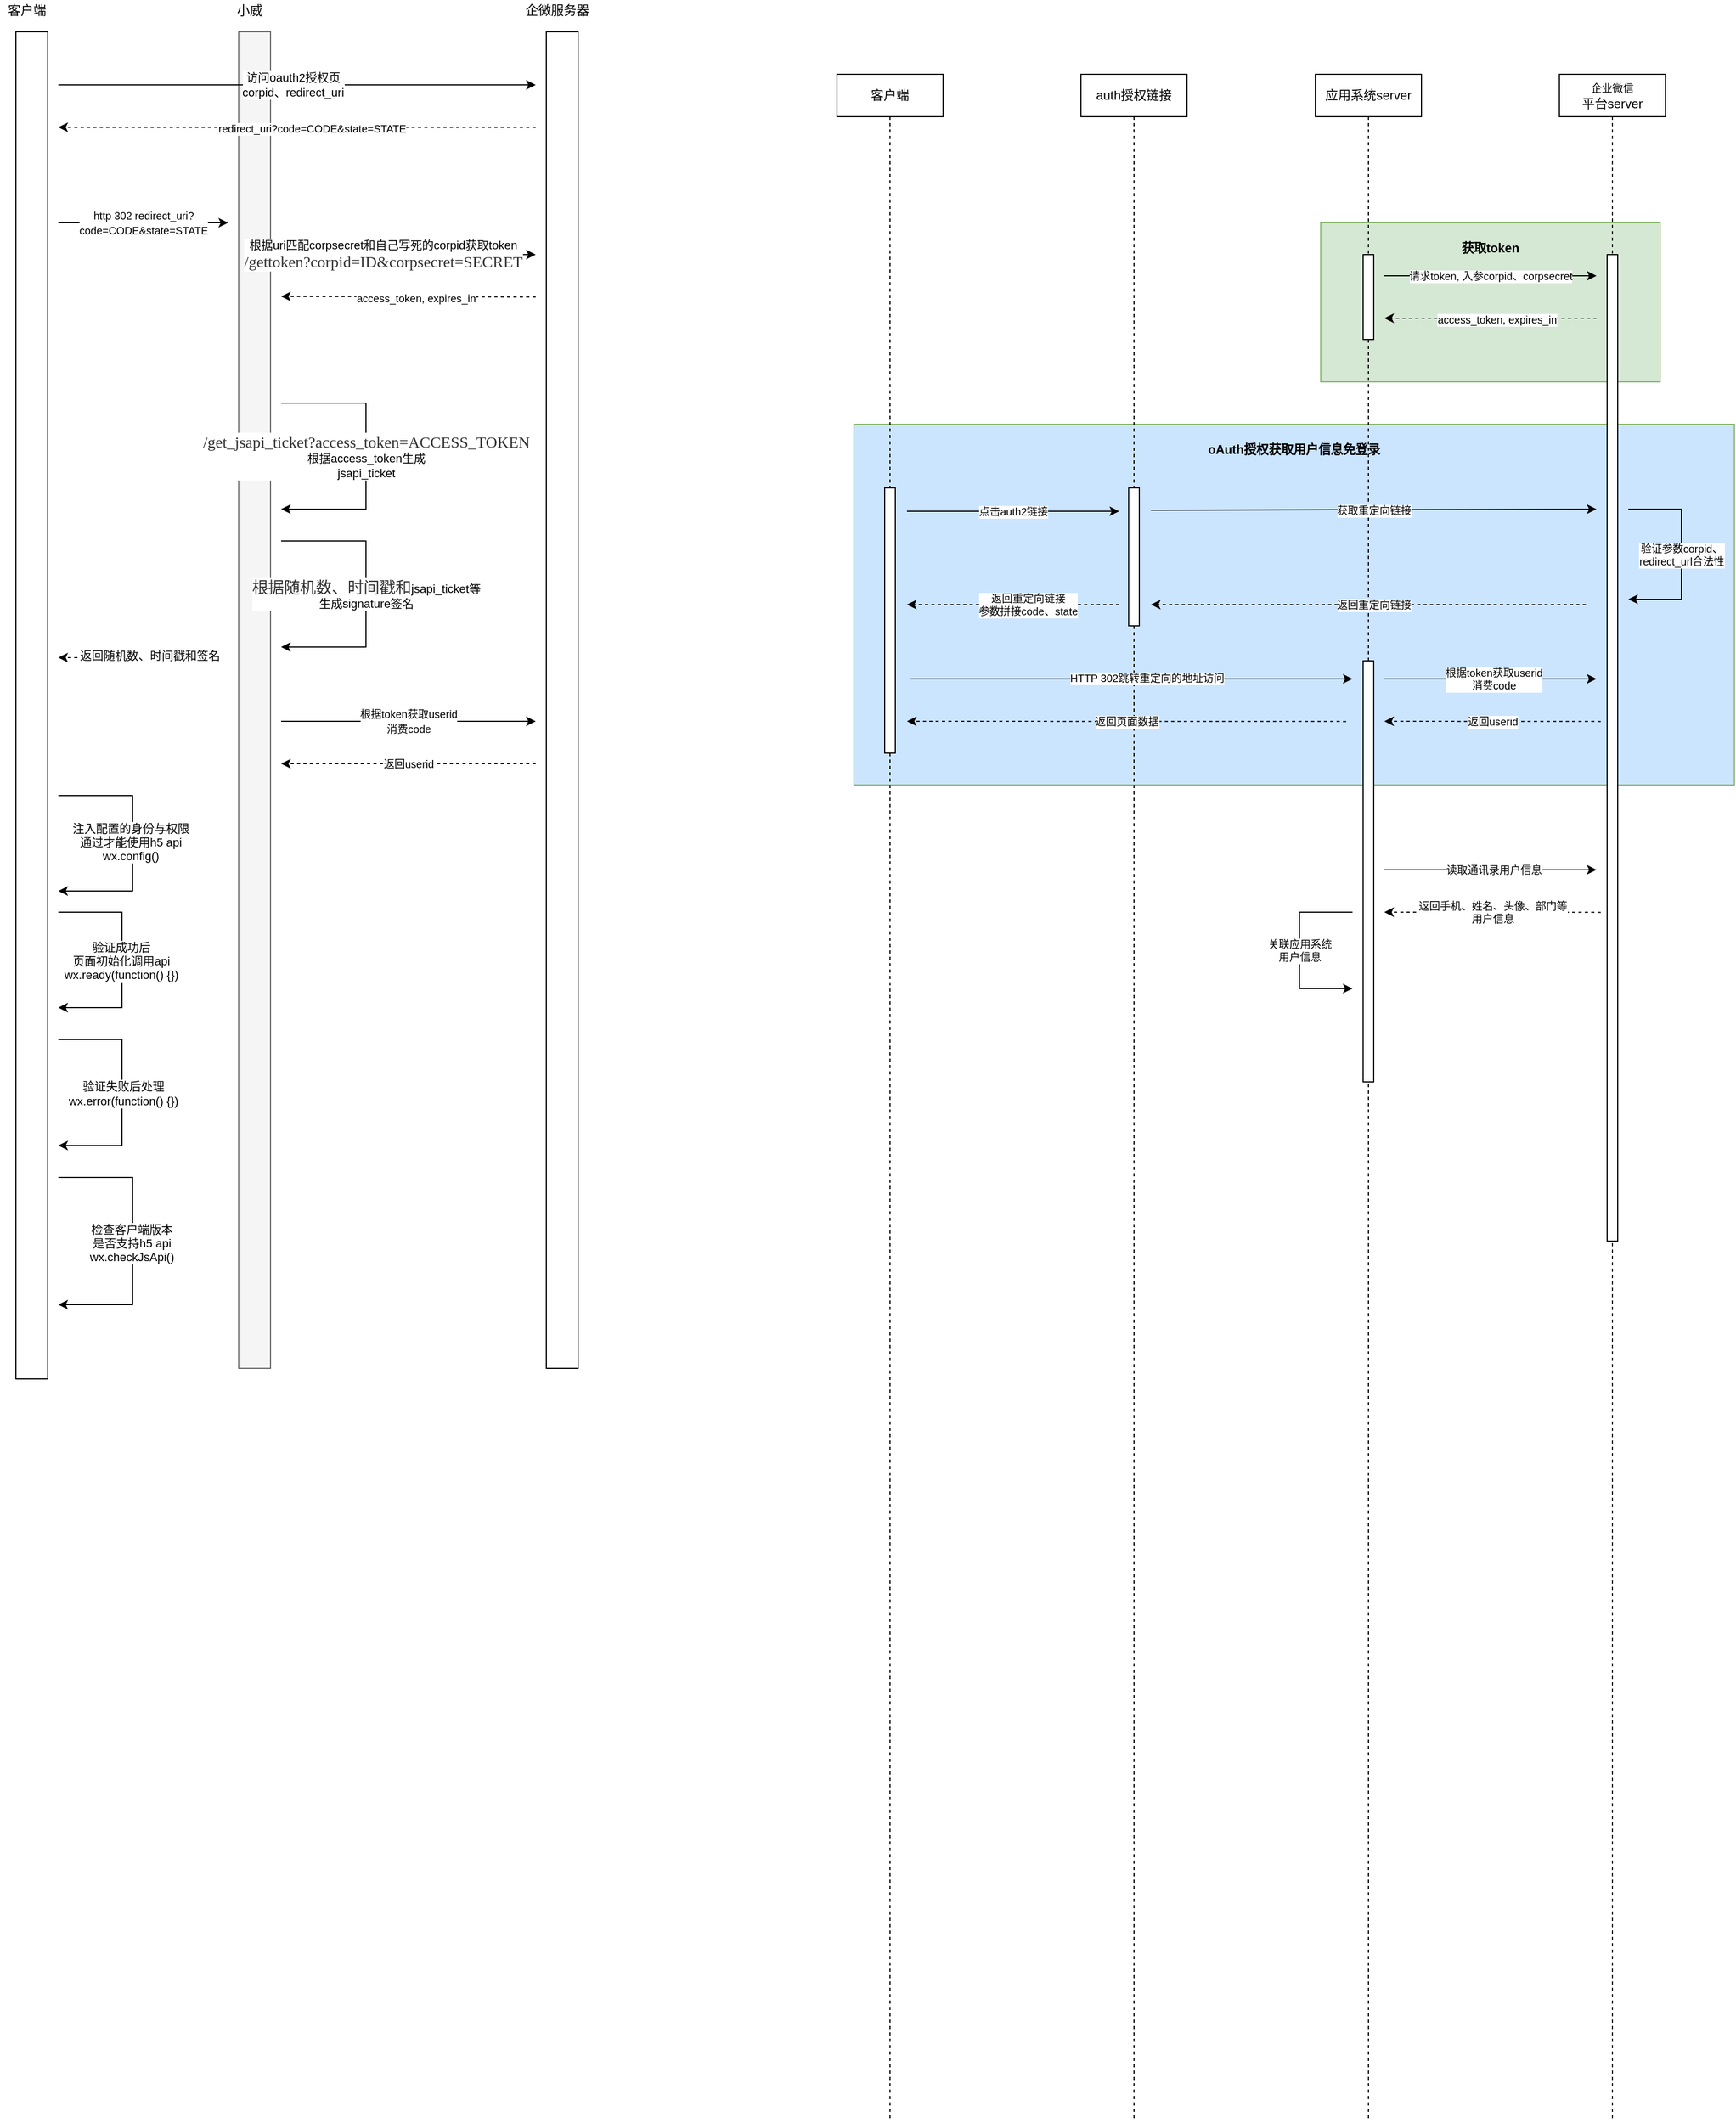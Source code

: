 <mxfile version="16.0.3" type="github">
  <diagram id="wFE0QG_FPsp0jaGvCLVb" name="Page-1">
    <mxGraphModel dx="1796" dy="532" grid="1" gridSize="10" guides="1" tooltips="1" connect="1" arrows="1" fold="1" page="1" pageScale="1" pageWidth="850" pageHeight="1100" math="0" shadow="0">
      <root>
        <mxCell id="0" />
        <mxCell id="1" parent="0" />
        <mxCell id="-BD_mY3rdzX9CCHZaYfn-6" value="&lt;h3 style=&quot;line-height: 0.8&quot;&gt;获取token&lt;/h3&gt;" style="rounded=0;whiteSpace=wrap;html=1;fontSize=10;verticalAlign=top;fillColor=#d5e8d4;strokeColor=#82b366;" parent="1" vertex="1">
          <mxGeometry x="420" y="210" width="320" height="150" as="geometry" />
        </mxCell>
        <mxCell id="-BD_mY3rdzX9CCHZaYfn-28" value="&lt;h3 style=&quot;line-height: 0.8&quot;&gt;oAuth授权获取用户信息免登录&lt;/h3&gt;" style="rounded=0;whiteSpace=wrap;html=1;fontSize=10;verticalAlign=top;fillColor=#CCE5FF;strokeColor=#82b366;" parent="1" vertex="1">
          <mxGeometry x="-20" y="400" width="830" height="340" as="geometry" />
        </mxCell>
        <mxCell id="q2xAD3V1H3Vini_aAaJG-2" value="应用系统server" style="shape=umlLifeline;perimeter=lifelinePerimeter;whiteSpace=wrap;html=1;container=1;collapsible=0;recursiveResize=0;outlineConnect=0;" parent="1" vertex="1">
          <mxGeometry x="415" y="70" width="100" height="1930" as="geometry" />
        </mxCell>
        <mxCell id="q2xAD3V1H3Vini_aAaJG-1" value="" style="html=1;points=[];perimeter=orthogonalPerimeter;" parent="1" vertex="1">
          <mxGeometry x="460" y="240" width="10" height="80" as="geometry" />
        </mxCell>
        <mxCell id="-BD_mY3rdzX9CCHZaYfn-1" value="&lt;font style=&quot;font-size: 10px&quot;&gt;企业微信&lt;/font&gt;&lt;br&gt;平台server" style="shape=umlLifeline;perimeter=lifelinePerimeter;whiteSpace=wrap;html=1;container=1;collapsible=0;recursiveResize=0;outlineConnect=0;" parent="1" vertex="1">
          <mxGeometry x="645" y="70" width="100" height="1930" as="geometry" />
        </mxCell>
        <mxCell id="-BD_mY3rdzX9CCHZaYfn-2" value="" style="html=1;points=[];perimeter=orthogonalPerimeter;" parent="-BD_mY3rdzX9CCHZaYfn-1" vertex="1">
          <mxGeometry x="45" y="170" width="10" height="930" as="geometry" />
        </mxCell>
        <mxCell id="-BD_mY3rdzX9CCHZaYfn-16" value="验证参数corpid、&lt;br&gt;redirect_url合法性" style="endArrow=classic;html=1;rounded=0;fontFamily=Helvetica;fontSize=10;fontColor=default;" parent="-BD_mY3rdzX9CCHZaYfn-1" edge="1">
          <mxGeometry width="50" height="50" relative="1" as="geometry">
            <mxPoint x="65" y="410" as="sourcePoint" />
            <mxPoint x="65" y="495" as="targetPoint" />
            <Array as="points">
              <mxPoint x="115" y="410" />
              <mxPoint x="115" y="495" />
            </Array>
          </mxGeometry>
        </mxCell>
        <mxCell id="-BD_mY3rdzX9CCHZaYfn-3" value="请求token, 入参corpid、corpsecret" style="endArrow=classic;html=1;rounded=0;fontSize=10;" parent="1" edge="1">
          <mxGeometry width="50" height="50" relative="1" as="geometry">
            <mxPoint x="480" y="260" as="sourcePoint" />
            <mxPoint x="680" y="260" as="targetPoint" />
            <Array as="points">
              <mxPoint x="620" y="260" />
            </Array>
          </mxGeometry>
        </mxCell>
        <mxCell id="-BD_mY3rdzX9CCHZaYfn-4" value="" style="endArrow=classic;html=1;rounded=0;fontSize=10;dashed=1;" parent="1" edge="1">
          <mxGeometry width="50" height="50" relative="1" as="geometry">
            <mxPoint x="680" y="300" as="sourcePoint" />
            <mxPoint x="480" y="300" as="targetPoint" />
          </mxGeometry>
        </mxCell>
        <mxCell id="-BD_mY3rdzX9CCHZaYfn-5" value="access_token, expires_in" style="edgeLabel;html=1;align=center;verticalAlign=middle;resizable=0;points=[];fontSize=10;" parent="-BD_mY3rdzX9CCHZaYfn-4" vertex="1" connectable="0">
          <mxGeometry x="-0.06" y="1" relative="1" as="geometry">
            <mxPoint as="offset" />
          </mxGeometry>
        </mxCell>
        <mxCell id="-BD_mY3rdzX9CCHZaYfn-8" value="auth授权链接" style="shape=umlLifeline;perimeter=lifelinePerimeter;whiteSpace=wrap;html=1;container=1;collapsible=0;recursiveResize=0;outlineConnect=0;" parent="1" vertex="1">
          <mxGeometry x="194" y="70" width="100" height="1930" as="geometry" />
        </mxCell>
        <mxCell id="-BD_mY3rdzX9CCHZaYfn-9" value="客户端" style="shape=umlLifeline;perimeter=lifelinePerimeter;whiteSpace=wrap;html=1;container=1;collapsible=0;recursiveResize=0;outlineConnect=0;" parent="1" vertex="1">
          <mxGeometry x="-36" y="70" width="100" height="1930" as="geometry" />
        </mxCell>
        <mxCell id="-BD_mY3rdzX9CCHZaYfn-10" value="" style="html=1;points=[];perimeter=orthogonalPerimeter;rounded=0;fontFamily=Helvetica;fontSize=10;fontColor=default;strokeColor=default;fillColor=default;" parent="-BD_mY3rdzX9CCHZaYfn-9" vertex="1">
          <mxGeometry x="45" y="390" width="10" height="250" as="geometry" />
        </mxCell>
        <mxCell id="-BD_mY3rdzX9CCHZaYfn-11" value="" style="html=1;points=[];perimeter=orthogonalPerimeter;rounded=0;fontFamily=Helvetica;fontSize=10;fontColor=default;strokeColor=default;fillColor=default;" parent="1" vertex="1">
          <mxGeometry x="239" y="460" width="10" height="130" as="geometry" />
        </mxCell>
        <mxCell id="-BD_mY3rdzX9CCHZaYfn-13" value="点击auth2链接" style="endArrow=classic;html=1;rounded=0;fontFamily=Helvetica;fontSize=10;fontColor=default;" parent="1" edge="1">
          <mxGeometry width="50" height="50" relative="1" as="geometry">
            <mxPoint x="30" y="482" as="sourcePoint" />
            <mxPoint x="230" y="482" as="targetPoint" />
          </mxGeometry>
        </mxCell>
        <mxCell id="-BD_mY3rdzX9CCHZaYfn-14" value="" style="endArrow=classic;html=1;rounded=0;fontFamily=Helvetica;fontSize=10;fontColor=default;" parent="1" edge="1">
          <mxGeometry width="50" height="50" relative="1" as="geometry">
            <mxPoint x="260" y="481" as="sourcePoint" />
            <mxPoint x="680" y="480" as="targetPoint" />
          </mxGeometry>
        </mxCell>
        <mxCell id="-BD_mY3rdzX9CCHZaYfn-15" value="获取重定向链接" style="edgeLabel;html=1;align=center;verticalAlign=middle;resizable=0;points=[];fontSize=10;fontFamily=Helvetica;fontColor=default;" parent="-BD_mY3rdzX9CCHZaYfn-14" vertex="1" connectable="0">
          <mxGeometry x="0.162" relative="1" as="geometry">
            <mxPoint x="-34" as="offset" />
          </mxGeometry>
        </mxCell>
        <mxCell id="-BD_mY3rdzX9CCHZaYfn-17" value="" style="endArrow=classic;html=1;rounded=0;fontFamily=Helvetica;fontSize=10;fontColor=default;dashed=1;" parent="1" edge="1">
          <mxGeometry width="50" height="50" relative="1" as="geometry">
            <mxPoint x="670" y="570" as="sourcePoint" />
            <mxPoint x="260" y="570" as="targetPoint" />
          </mxGeometry>
        </mxCell>
        <mxCell id="-BD_mY3rdzX9CCHZaYfn-18" value="返回重定向链接" style="edgeLabel;html=1;align=center;verticalAlign=middle;resizable=0;points=[];fontSize=10;fontFamily=Helvetica;fontColor=default;" parent="-BD_mY3rdzX9CCHZaYfn-17" vertex="1" connectable="0">
          <mxGeometry x="0.088" relative="1" as="geometry">
            <mxPoint x="23" as="offset" />
          </mxGeometry>
        </mxCell>
        <mxCell id="-BD_mY3rdzX9CCHZaYfn-19" value="" style="endArrow=classic;html=1;rounded=0;fontFamily=Helvetica;fontSize=10;fontColor=default;dashed=1;" parent="1" edge="1">
          <mxGeometry width="50" height="50" relative="1" as="geometry">
            <mxPoint x="230" y="570" as="sourcePoint" />
            <mxPoint x="30" y="570" as="targetPoint" />
          </mxGeometry>
        </mxCell>
        <mxCell id="-BD_mY3rdzX9CCHZaYfn-20" value="返回重定向链接&lt;br&gt;参数拼接code、state" style="edgeLabel;html=1;align=center;verticalAlign=middle;resizable=0;points=[];fontSize=10;fontFamily=Helvetica;fontColor=default;" parent="-BD_mY3rdzX9CCHZaYfn-19" vertex="1" connectable="0">
          <mxGeometry x="0.088" relative="1" as="geometry">
            <mxPoint x="23" as="offset" />
          </mxGeometry>
        </mxCell>
        <mxCell id="-BD_mY3rdzX9CCHZaYfn-21" value="" style="html=1;points=[];perimeter=orthogonalPerimeter;" parent="1" vertex="1">
          <mxGeometry x="460" y="623" width="10" height="397" as="geometry" />
        </mxCell>
        <mxCell id="-BD_mY3rdzX9CCHZaYfn-22" value="" style="endArrow=classic;html=1;rounded=0;fontFamily=Helvetica;fontSize=10;fontColor=default;" parent="1" edge="1">
          <mxGeometry width="50" height="50" relative="1" as="geometry">
            <mxPoint x="33.5" y="640" as="sourcePoint" />
            <mxPoint x="450" y="640" as="targetPoint" />
          </mxGeometry>
        </mxCell>
        <mxCell id="-BD_mY3rdzX9CCHZaYfn-23" value="HTTP 302跳转重定向的地址访问" style="edgeLabel;html=1;align=center;verticalAlign=middle;resizable=0;points=[];fontSize=10;fontFamily=Helvetica;fontColor=default;" parent="-BD_mY3rdzX9CCHZaYfn-22" vertex="1" connectable="0">
          <mxGeometry x="0.064" y="1" relative="1" as="geometry">
            <mxPoint x="1" as="offset" />
          </mxGeometry>
        </mxCell>
        <mxCell id="-BD_mY3rdzX9CCHZaYfn-24" value="" style="endArrow=classic;html=1;rounded=0;fontFamily=Helvetica;fontSize=10;fontColor=default;" parent="1" edge="1">
          <mxGeometry width="50" height="50" relative="1" as="geometry">
            <mxPoint x="480" y="640" as="sourcePoint" />
            <mxPoint x="680" y="640" as="targetPoint" />
          </mxGeometry>
        </mxCell>
        <mxCell id="-BD_mY3rdzX9CCHZaYfn-25" value="根据token获取userid&lt;br&gt;消费code" style="edgeLabel;html=1;align=center;verticalAlign=middle;resizable=0;points=[];fontSize=10;fontFamily=Helvetica;fontColor=default;" parent="-BD_mY3rdzX9CCHZaYfn-24" vertex="1" connectable="0">
          <mxGeometry x="0.03" relative="1" as="geometry">
            <mxPoint as="offset" />
          </mxGeometry>
        </mxCell>
        <mxCell id="-BD_mY3rdzX9CCHZaYfn-26" value="返回userid" style="endArrow=classic;html=1;rounded=0;fontFamily=Helvetica;fontSize=10;fontColor=default;exitX=-0.4;exitY=0.603;exitDx=0;exitDy=0;exitPerimeter=0;dashed=1;" parent="1" edge="1">
          <mxGeometry width="50" height="50" relative="1" as="geometry">
            <mxPoint x="684" y="680.19" as="sourcePoint" />
            <mxPoint x="480" y="680" as="targetPoint" />
          </mxGeometry>
        </mxCell>
        <mxCell id="-BD_mY3rdzX9CCHZaYfn-27" value="返回页面数据" style="endArrow=classic;html=1;rounded=0;fontFamily=Helvetica;fontSize=10;fontColor=default;exitX=-0.4;exitY=0.603;exitDx=0;exitDy=0;exitPerimeter=0;dashed=1;" parent="1" edge="1">
          <mxGeometry width="50" height="50" relative="1" as="geometry">
            <mxPoint x="444" y="680.19" as="sourcePoint" />
            <mxPoint x="30" y="680" as="targetPoint" />
          </mxGeometry>
        </mxCell>
        <mxCell id="-BD_mY3rdzX9CCHZaYfn-31" value="" style="endArrow=classic;html=1;rounded=0;fontFamily=Helvetica;fontSize=10;fontColor=default;" parent="1" edge="1">
          <mxGeometry width="50" height="50" relative="1" as="geometry">
            <mxPoint x="480" y="820" as="sourcePoint" />
            <mxPoint x="680" y="820" as="targetPoint" />
          </mxGeometry>
        </mxCell>
        <mxCell id="-BD_mY3rdzX9CCHZaYfn-32" value="读取通讯录用户信息" style="edgeLabel;html=1;align=center;verticalAlign=middle;resizable=0;points=[];fontSize=10;fontFamily=Helvetica;fontColor=default;" parent="-BD_mY3rdzX9CCHZaYfn-31" vertex="1" connectable="0">
          <mxGeometry x="0.03" relative="1" as="geometry">
            <mxPoint as="offset" />
          </mxGeometry>
        </mxCell>
        <mxCell id="-BD_mY3rdzX9CCHZaYfn-33" value="返回手机、姓名、头像、部门等&lt;br&gt;用户信息" style="endArrow=classic;html=1;rounded=0;fontFamily=Helvetica;fontSize=10;fontColor=default;exitX=-0.4;exitY=0.603;exitDx=0;exitDy=0;exitPerimeter=0;dashed=1;" parent="1" edge="1">
          <mxGeometry width="50" height="50" relative="1" as="geometry">
            <mxPoint x="684" y="860.19" as="sourcePoint" />
            <mxPoint x="480" y="860" as="targetPoint" />
          </mxGeometry>
        </mxCell>
        <mxCell id="-BD_mY3rdzX9CCHZaYfn-34" value="关联应用系统&lt;br&gt;用户信息" style="endArrow=classic;html=1;rounded=0;fontFamily=Helvetica;fontSize=10;fontColor=default;" parent="1" edge="1">
          <mxGeometry width="50" height="50" relative="1" as="geometry">
            <mxPoint x="450" y="860" as="sourcePoint" />
            <mxPoint x="450" y="932" as="targetPoint" />
            <Array as="points">
              <mxPoint x="400" y="860" />
              <mxPoint x="400" y="932" />
            </Array>
          </mxGeometry>
        </mxCell>
        <mxCell id="G3MdLucBdsFfCBGvvRXr-1" value="" style="rounded=0;whiteSpace=wrap;html=1;" vertex="1" parent="1">
          <mxGeometry x="-810" y="30" width="30" height="1270" as="geometry" />
        </mxCell>
        <mxCell id="G3MdLucBdsFfCBGvvRXr-2" value="" style="rounded=0;whiteSpace=wrap;html=1;fillColor=#f5f5f5;fontColor=#333333;strokeColor=#666666;" vertex="1" parent="1">
          <mxGeometry x="-600" y="30" width="30" height="1260" as="geometry" />
        </mxCell>
        <mxCell id="G3MdLucBdsFfCBGvvRXr-3" value="" style="endArrow=classic;html=1;rounded=0;" edge="1" parent="1">
          <mxGeometry width="50" height="50" relative="1" as="geometry">
            <mxPoint x="-770" y="80" as="sourcePoint" />
            <mxPoint x="-320" y="80" as="targetPoint" />
          </mxGeometry>
        </mxCell>
        <mxCell id="G3MdLucBdsFfCBGvvRXr-4" value="访问oauth2授权页&lt;br&gt;corpid、redirect_uri" style="edgeLabel;html=1;align=center;verticalAlign=middle;resizable=0;points=[];" vertex="1" connectable="0" parent="G3MdLucBdsFfCBGvvRXr-3">
          <mxGeometry x="-0.2" relative="1" as="geometry">
            <mxPoint x="41" as="offset" />
          </mxGeometry>
        </mxCell>
        <mxCell id="G3MdLucBdsFfCBGvvRXr-7" value="" style="endArrow=classic;html=1;rounded=0;" edge="1" parent="1">
          <mxGeometry width="50" height="50" relative="1" as="geometry">
            <mxPoint x="-560" y="380" as="sourcePoint" />
            <mxPoint x="-560" y="480" as="targetPoint" />
            <Array as="points">
              <mxPoint x="-480" y="380" />
              <mxPoint x="-480" y="480" />
            </Array>
          </mxGeometry>
        </mxCell>
        <mxCell id="G3MdLucBdsFfCBGvvRXr-13" value="&lt;span style=&quot;color: rgb(51 , 51 , 51) ; font-family: &amp;#34;pingfang sc&amp;#34; , &amp;#34;microsoft yahei&amp;#34; , &amp;#34;arial regular&amp;#34; ; font-size: 15px&quot;&gt;/get_jsapi_ticket?access_token=ACCESS_TOKEN&lt;/span&gt;&lt;br&gt;根据access_token生成&lt;br&gt;jsapi_ticket" style="edgeLabel;html=1;align=center;verticalAlign=middle;resizable=0;points=[];" vertex="1" connectable="0" parent="G3MdLucBdsFfCBGvvRXr-7">
          <mxGeometry relative="1" as="geometry">
            <mxPoint as="offset" />
          </mxGeometry>
        </mxCell>
        <mxCell id="G3MdLucBdsFfCBGvvRXr-8" value="" style="rounded=0;whiteSpace=wrap;html=1;" vertex="1" parent="1">
          <mxGeometry x="-310" y="30" width="30" height="1260" as="geometry" />
        </mxCell>
        <mxCell id="G3MdLucBdsFfCBGvvRXr-9" value="" style="endArrow=classic;html=1;rounded=0;" edge="1" parent="1">
          <mxGeometry width="50" height="50" relative="1" as="geometry">
            <mxPoint x="-560" y="240" as="sourcePoint" />
            <mxPoint x="-320" y="240" as="targetPoint" />
          </mxGeometry>
        </mxCell>
        <mxCell id="G3MdLucBdsFfCBGvvRXr-10" value="根据uri匹配corpsecret和自己写死的corpid获取token&lt;br&gt;&lt;span style=&quot;color: rgb(51 , 51 , 51) ; font-family: &amp;#34;pingfang sc&amp;#34; , &amp;#34;microsoft yahei&amp;#34; , &amp;#34;arial regular&amp;#34; ; font-size: 15px&quot;&gt;/gettoken?corpid=ID&amp;amp;corpsecret=SECRET&lt;/span&gt;" style="edgeLabel;html=1;align=center;verticalAlign=middle;resizable=0;points=[];" vertex="1" connectable="0" parent="G3MdLucBdsFfCBGvvRXr-9">
          <mxGeometry x="-0.2" relative="1" as="geometry">
            <mxPoint as="offset" />
          </mxGeometry>
        </mxCell>
        <mxCell id="G3MdLucBdsFfCBGvvRXr-11" value="" style="endArrow=classic;html=1;rounded=0;fontSize=10;dashed=1;" edge="1" parent="1">
          <mxGeometry width="50" height="50" relative="1" as="geometry">
            <mxPoint x="-320" y="280" as="sourcePoint" />
            <mxPoint x="-560" y="279.5" as="targetPoint" />
          </mxGeometry>
        </mxCell>
        <mxCell id="G3MdLucBdsFfCBGvvRXr-12" value="access_token, expires_in" style="edgeLabel;html=1;align=center;verticalAlign=middle;resizable=0;points=[];fontSize=10;" vertex="1" connectable="0" parent="G3MdLucBdsFfCBGvvRXr-11">
          <mxGeometry x="-0.06" y="1" relative="1" as="geometry">
            <mxPoint as="offset" />
          </mxGeometry>
        </mxCell>
        <mxCell id="G3MdLucBdsFfCBGvvRXr-14" value="" style="endArrow=classic;html=1;rounded=0;" edge="1" parent="1">
          <mxGeometry width="50" height="50" relative="1" as="geometry">
            <mxPoint x="-560" y="510" as="sourcePoint" />
            <mxPoint x="-560" y="610" as="targetPoint" />
            <Array as="points">
              <mxPoint x="-480" y="510" />
              <mxPoint x="-480" y="610" />
            </Array>
          </mxGeometry>
        </mxCell>
        <mxCell id="G3MdLucBdsFfCBGvvRXr-15" value="&lt;font color=&quot;#333333&quot; face=&quot;pingfang sc, microsoft yahei, arial regular&quot;&gt;&lt;span style=&quot;font-size: 15px&quot;&gt;根据随机数、时间戳和&lt;/span&gt;&lt;/font&gt;jsapi_ticket等&lt;br&gt;生成signature签名" style="edgeLabel;html=1;align=center;verticalAlign=middle;resizable=0;points=[];" vertex="1" connectable="0" parent="G3MdLucBdsFfCBGvvRXr-14">
          <mxGeometry relative="1" as="geometry">
            <mxPoint as="offset" />
          </mxGeometry>
        </mxCell>
        <mxCell id="G3MdLucBdsFfCBGvvRXr-16" value="" style="endArrow=classic;html=1;rounded=0;dashed=1;" edge="1" parent="1">
          <mxGeometry width="50" height="50" relative="1" as="geometry">
            <mxPoint x="-620" y="620" as="sourcePoint" />
            <mxPoint x="-770" y="620" as="targetPoint" />
          </mxGeometry>
        </mxCell>
        <mxCell id="G3MdLucBdsFfCBGvvRXr-17" value="返回随机数、时间戳和签名" style="edgeLabel;html=1;align=center;verticalAlign=middle;resizable=0;points=[];" vertex="1" connectable="0" parent="G3MdLucBdsFfCBGvvRXr-16">
          <mxGeometry x="-0.147" y="-2" relative="1" as="geometry">
            <mxPoint as="offset" />
          </mxGeometry>
        </mxCell>
        <mxCell id="G3MdLucBdsFfCBGvvRXr-18" value="" style="endArrow=classic;html=1;rounded=0;" edge="1" parent="1">
          <mxGeometry width="50" height="50" relative="1" as="geometry">
            <mxPoint x="-770" y="1110" as="sourcePoint" />
            <mxPoint x="-770" y="1230" as="targetPoint" />
            <Array as="points">
              <mxPoint x="-700" y="1110" />
              <mxPoint x="-700" y="1230" />
            </Array>
          </mxGeometry>
        </mxCell>
        <mxCell id="G3MdLucBdsFfCBGvvRXr-19" value="检查客户端版本&lt;br&gt;是否支持h5 api&lt;br&gt;wx.checkJsApi()" style="edgeLabel;html=1;align=center;verticalAlign=middle;resizable=0;points=[];" vertex="1" connectable="0" parent="G3MdLucBdsFfCBGvvRXr-18">
          <mxGeometry x="0.227" relative="1" as="geometry">
            <mxPoint x="-1" y="-28" as="offset" />
          </mxGeometry>
        </mxCell>
        <mxCell id="G3MdLucBdsFfCBGvvRXr-20" value="" style="endArrow=classic;html=1;rounded=0;" edge="1" parent="1">
          <mxGeometry width="50" height="50" relative="1" as="geometry">
            <mxPoint x="-770" y="750" as="sourcePoint" />
            <mxPoint x="-770" y="840" as="targetPoint" />
            <Array as="points">
              <mxPoint x="-700" y="750" />
              <mxPoint x="-700" y="840" />
            </Array>
          </mxGeometry>
        </mxCell>
        <mxCell id="G3MdLucBdsFfCBGvvRXr-21" value="注入配置的身份与权限&lt;br&gt;通过才能使用h5 api&lt;br&gt;wx.config()" style="edgeLabel;html=1;align=center;verticalAlign=middle;resizable=0;points=[];" vertex="1" connectable="0" parent="G3MdLucBdsFfCBGvvRXr-20">
          <mxGeometry x="0.227" relative="1" as="geometry">
            <mxPoint x="-2" y="-27" as="offset" />
          </mxGeometry>
        </mxCell>
        <mxCell id="G3MdLucBdsFfCBGvvRXr-22" value="" style="endArrow=classic;html=1;rounded=0;" edge="1" parent="1">
          <mxGeometry width="50" height="50" relative="1" as="geometry">
            <mxPoint x="-770" y="860" as="sourcePoint" />
            <mxPoint x="-770" y="950" as="targetPoint" />
            <Array as="points">
              <mxPoint x="-710" y="860" />
              <mxPoint x="-710" y="950" />
            </Array>
          </mxGeometry>
        </mxCell>
        <mxCell id="G3MdLucBdsFfCBGvvRXr-23" value="验证成功后&lt;br&gt;页面初始化调用api&lt;br&gt;wx.ready(function() {})" style="edgeLabel;html=1;align=center;verticalAlign=middle;resizable=0;points=[];" vertex="1" connectable="0" parent="G3MdLucBdsFfCBGvvRXr-22">
          <mxGeometry x="0.227" relative="1" as="geometry">
            <mxPoint x="-1" y="-23" as="offset" />
          </mxGeometry>
        </mxCell>
        <mxCell id="G3MdLucBdsFfCBGvvRXr-24" value="" style="endArrow=classic;html=1;rounded=0;" edge="1" parent="1">
          <mxGeometry width="50" height="50" relative="1" as="geometry">
            <mxPoint x="-770" y="980" as="sourcePoint" />
            <mxPoint x="-770" y="1080" as="targetPoint" />
            <Array as="points">
              <mxPoint x="-710" y="980" />
              <mxPoint x="-710" y="1080" />
            </Array>
          </mxGeometry>
        </mxCell>
        <mxCell id="G3MdLucBdsFfCBGvvRXr-25" value="验证失败后处理&lt;br&gt;wx.error(function() {})" style="edgeLabel;html=1;align=center;verticalAlign=middle;resizable=0;points=[];" vertex="1" connectable="0" parent="G3MdLucBdsFfCBGvvRXr-24">
          <mxGeometry x="0.227" relative="1" as="geometry">
            <mxPoint x="1" y="-24" as="offset" />
          </mxGeometry>
        </mxCell>
        <mxCell id="G3MdLucBdsFfCBGvvRXr-26" value="" style="endArrow=classic;html=1;rounded=0;fontSize=10;dashed=1;" edge="1" parent="1">
          <mxGeometry width="50" height="50" relative="1" as="geometry">
            <mxPoint x="-320" y="120" as="sourcePoint" />
            <mxPoint x="-770" y="120" as="targetPoint" />
          </mxGeometry>
        </mxCell>
        <mxCell id="G3MdLucBdsFfCBGvvRXr-27" value="redirect_uri?code=CODE&amp;amp;state=STATE" style="edgeLabel;html=1;align=center;verticalAlign=middle;resizable=0;points=[];fontSize=10;" vertex="1" connectable="0" parent="G3MdLucBdsFfCBGvvRXr-26">
          <mxGeometry x="-0.06" y="1" relative="1" as="geometry">
            <mxPoint as="offset" />
          </mxGeometry>
        </mxCell>
        <mxCell id="G3MdLucBdsFfCBGvvRXr-28" value="&lt;span style=&quot;font-size: 10px&quot;&gt;http 302 redirect_uri?&lt;br&gt;code=CODE&amp;amp;state=STATE&lt;/span&gt;" style="endArrow=classic;html=1;rounded=0;" edge="1" parent="1">
          <mxGeometry width="50" height="50" relative="1" as="geometry">
            <mxPoint x="-770" y="210" as="sourcePoint" />
            <mxPoint x="-610" y="210" as="targetPoint" />
          </mxGeometry>
        </mxCell>
        <mxCell id="G3MdLucBdsFfCBGvvRXr-29" value="&lt;span style=&quot;font-size: 10px&quot;&gt;根据token获取userid&lt;/span&gt;&lt;br style=&quot;font-size: 10px&quot;&gt;&lt;span style=&quot;font-size: 10px&quot;&gt;消费code&lt;/span&gt;" style="endArrow=classic;html=1;rounded=0;" edge="1" parent="1">
          <mxGeometry width="50" height="50" relative="1" as="geometry">
            <mxPoint x="-560" y="680" as="sourcePoint" />
            <mxPoint x="-320" y="680" as="targetPoint" />
          </mxGeometry>
        </mxCell>
        <mxCell id="G3MdLucBdsFfCBGvvRXr-30" value="返回userid" style="endArrow=classic;html=1;rounded=0;fontFamily=Helvetica;fontSize=10;fontColor=default;dashed=1;" edge="1" parent="1">
          <mxGeometry width="50" height="50" relative="1" as="geometry">
            <mxPoint x="-320" y="720" as="sourcePoint" />
            <mxPoint x="-560" y="720" as="targetPoint" />
          </mxGeometry>
        </mxCell>
        <mxCell id="G3MdLucBdsFfCBGvvRXr-31" value="客户端" style="text;html=1;align=center;verticalAlign=middle;resizable=0;points=[];autosize=1;strokeColor=none;fillColor=none;" vertex="1" parent="1">
          <mxGeometry x="-825" width="50" height="20" as="geometry" />
        </mxCell>
        <mxCell id="G3MdLucBdsFfCBGvvRXr-32" value="小威" style="text;html=1;align=center;verticalAlign=middle;resizable=0;points=[];autosize=1;strokeColor=none;fillColor=none;" vertex="1" parent="1">
          <mxGeometry x="-610" width="40" height="20" as="geometry" />
        </mxCell>
        <mxCell id="G3MdLucBdsFfCBGvvRXr-33" value="企微服务器" style="text;html=1;align=center;verticalAlign=middle;resizable=0;points=[];autosize=1;strokeColor=none;fillColor=none;" vertex="1" parent="1">
          <mxGeometry x="-340" width="80" height="20" as="geometry" />
        </mxCell>
      </root>
    </mxGraphModel>
  </diagram>
</mxfile>
